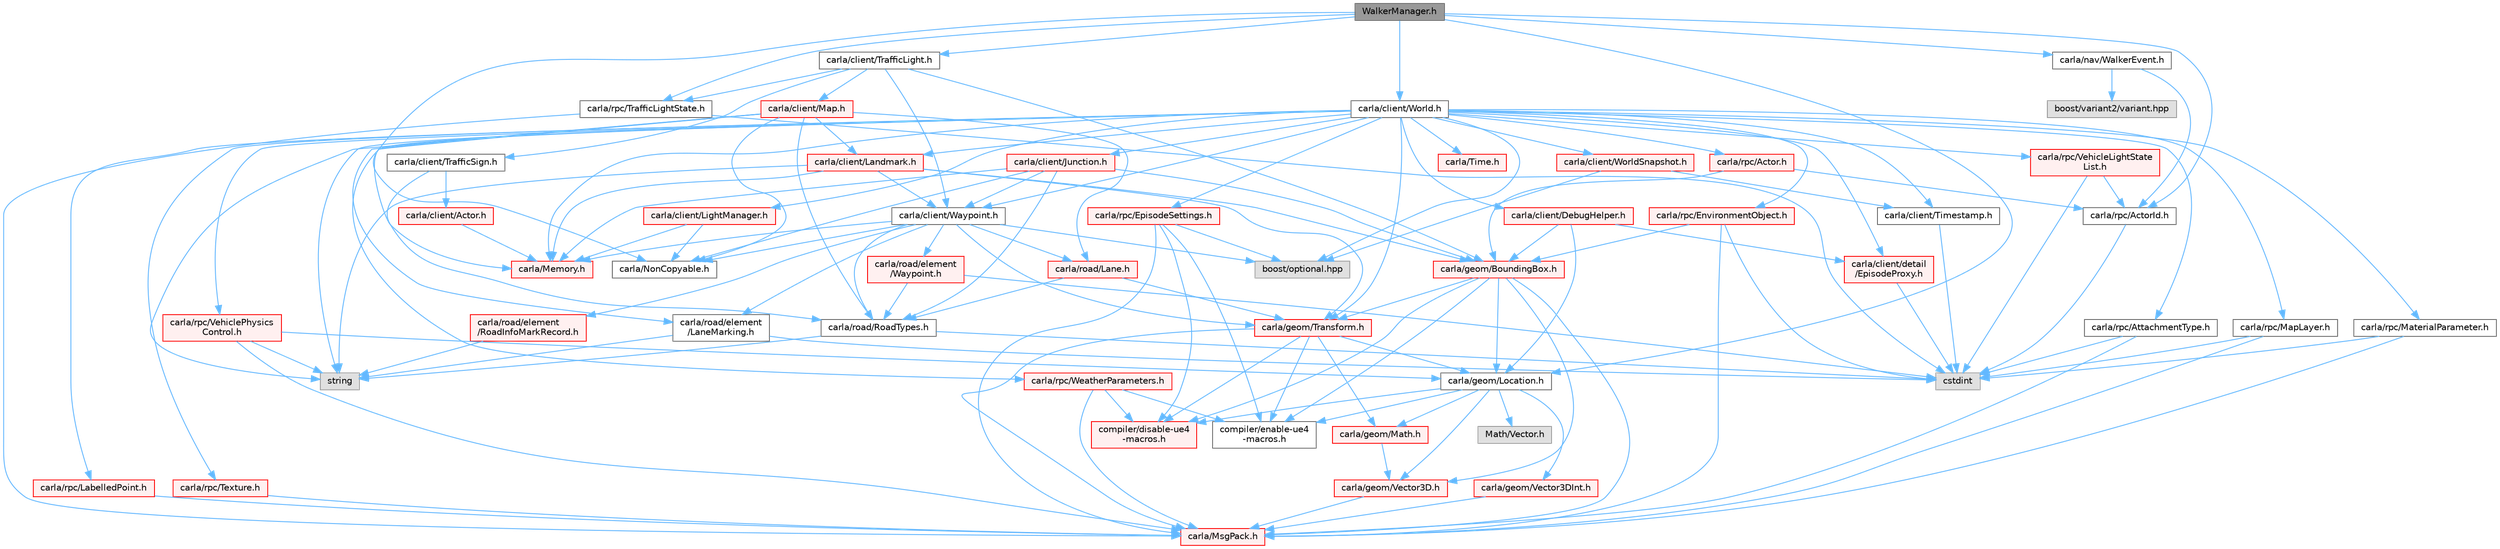 digraph "WalkerManager.h"
{
 // INTERACTIVE_SVG=YES
 // LATEX_PDF_SIZE
  bgcolor="transparent";
  edge [fontname=Helvetica,fontsize=10,labelfontname=Helvetica,labelfontsize=10];
  node [fontname=Helvetica,fontsize=10,shape=box,height=0.2,width=0.4];
  Node1 [id="Node000001",label="WalkerManager.h",height=0.2,width=0.4,color="gray40", fillcolor="grey60", style="filled", fontcolor="black",tooltip=" "];
  Node1 -> Node2 [id="edge1_Node000001_Node000002",color="steelblue1",style="solid",tooltip=" "];
  Node2 [id="Node000002",label="carla/NonCopyable.h",height=0.2,width=0.4,color="grey40", fillcolor="white", style="filled",URL="$d4/dd8/LibCarla_2source_2carla_2NonCopyable_8h.html",tooltip=" "];
  Node1 -> Node3 [id="edge2_Node000001_Node000003",color="steelblue1",style="solid",tooltip=" "];
  Node3 [id="Node000003",label="carla/client/TrafficLight.h",height=0.2,width=0.4,color="grey40", fillcolor="white", style="filled",URL="$d5/d9e/TrafficLight_8h.html",tooltip=" "];
  Node3 -> Node4 [id="edge3_Node000003_Node000004",color="steelblue1",style="solid",tooltip=" "];
  Node4 [id="Node000004",label="carla/client/TrafficSign.h",height=0.2,width=0.4,color="grey40", fillcolor="white", style="filled",URL="$d6/d83/TrafficSign_8h.html",tooltip=" "];
  Node4 -> Node5 [id="edge4_Node000004_Node000005",color="steelblue1",style="solid",tooltip=" "];
  Node5 [id="Node000005",label="carla/client/Actor.h",height=0.2,width=0.4,color="red", fillcolor="#FFF0F0", style="filled",URL="$da/d48/client_2Actor_8h.html",tooltip=" "];
  Node5 -> Node10 [id="edge5_Node000005_Node000010",color="steelblue1",style="solid",tooltip=" "];
  Node10 [id="Node000010",label="carla/Memory.h",height=0.2,width=0.4,color="red", fillcolor="#FFF0F0", style="filled",URL="$de/d5c/Memory_8h.html",tooltip=" "];
  Node4 -> Node70 [id="edge6_Node000004_Node000070",color="steelblue1",style="solid",tooltip=" "];
  Node70 [id="Node000070",label="carla/road/RoadTypes.h",height=0.2,width=0.4,color="grey40", fillcolor="white", style="filled",URL="$d6/dbb/RoadTypes_8h.html",tooltip=" "];
  Node70 -> Node24 [id="edge7_Node000070_Node000024",color="steelblue1",style="solid",tooltip=" "];
  Node24 [id="Node000024",label="cstdint",height=0.2,width=0.4,color="grey60", fillcolor="#E0E0E0", style="filled",tooltip=" "];
  Node70 -> Node62 [id="edge8_Node000070_Node000062",color="steelblue1",style="solid",tooltip=" "];
  Node62 [id="Node000062",label="string",height=0.2,width=0.4,color="grey60", fillcolor="#E0E0E0", style="filled",tooltip=" "];
  Node3 -> Node105 [id="edge9_Node000003_Node000105",color="steelblue1",style="solid",tooltip=" "];
  Node105 [id="Node000105",label="carla/rpc/TrafficLightState.h",height=0.2,width=0.4,color="grey40", fillcolor="white", style="filled",URL="$d1/d16/LibCarla_2source_2carla_2rpc_2TrafficLightState_8h.html",tooltip=" "];
  Node105 -> Node26 [id="edge10_Node000105_Node000026",color="steelblue1",style="solid",tooltip=" "];
  Node26 [id="Node000026",label="carla/MsgPack.h",height=0.2,width=0.4,color="red", fillcolor="#FFF0F0", style="filled",URL="$d9/d6f/MsgPack_8h.html",tooltip=" "];
  Node105 -> Node24 [id="edge11_Node000105_Node000024",color="steelblue1",style="solid",tooltip=" "];
  Node3 -> Node60 [id="edge12_Node000003_Node000060",color="steelblue1",style="solid",tooltip=" "];
  Node60 [id="Node000060",label="carla/client/Waypoint.h",height=0.2,width=0.4,color="grey40", fillcolor="white", style="filled",URL="$d0/d47/client_2Waypoint_8h.html",tooltip=" "];
  Node60 -> Node10 [id="edge13_Node000060_Node000010",color="steelblue1",style="solid",tooltip=" "];
  Node60 -> Node2 [id="edge14_Node000060_Node000002",color="steelblue1",style="solid",tooltip=" "];
  Node60 -> Node35 [id="edge15_Node000060_Node000035",color="steelblue1",style="solid",tooltip=" "];
  Node35 [id="Node000035",label="carla/geom/Transform.h",height=0.2,width=0.4,color="red", fillcolor="#FFF0F0", style="filled",URL="$de/d17/geom_2Transform_8h.html",tooltip=" "];
  Node35 -> Node26 [id="edge16_Node000035_Node000026",color="steelblue1",style="solid",tooltip=" "];
  Node35 -> Node36 [id="edge17_Node000035_Node000036",color="steelblue1",style="solid",tooltip=" "];
  Node36 [id="Node000036",label="carla/geom/Location.h",height=0.2,width=0.4,color="grey40", fillcolor="white", style="filled",URL="$d9/d8b/geom_2Location_8h.html",tooltip=" "];
  Node36 -> Node37 [id="edge18_Node000036_Node000037",color="steelblue1",style="solid",tooltip=" "];
  Node37 [id="Node000037",label="carla/geom/Vector3D.h",height=0.2,width=0.4,color="red", fillcolor="#FFF0F0", style="filled",URL="$de/d70/geom_2Vector3D_8h.html",tooltip=" "];
  Node37 -> Node26 [id="edge19_Node000037_Node000026",color="steelblue1",style="solid",tooltip=" "];
  Node36 -> Node39 [id="edge20_Node000036_Node000039",color="steelblue1",style="solid",tooltip=" "];
  Node39 [id="Node000039",label="carla/geom/Vector3DInt.h",height=0.2,width=0.4,color="red", fillcolor="#FFF0F0", style="filled",URL="$d1/da4/Vector3DInt_8h.html",tooltip=" "];
  Node39 -> Node26 [id="edge21_Node000039_Node000026",color="steelblue1",style="solid",tooltip=" "];
  Node36 -> Node40 [id="edge22_Node000036_Node000040",color="steelblue1",style="solid",tooltip=" "];
  Node40 [id="Node000040",label="carla/geom/Math.h",height=0.2,width=0.4,color="red", fillcolor="#FFF0F0", style="filled",URL="$db/d8a/Math_8h.html",tooltip=" "];
  Node40 -> Node37 [id="edge23_Node000040_Node000037",color="steelblue1",style="solid",tooltip=" "];
  Node36 -> Node42 [id="edge24_Node000036_Node000042",color="steelblue1",style="solid",tooltip=" "];
  Node42 [id="Node000042",label="compiler/enable-ue4\l-macros.h",height=0.2,width=0.4,color="grey40", fillcolor="white", style="filled",URL="$d9/da2/enable-ue4-macros_8h.html",tooltip=" "];
  Node36 -> Node43 [id="edge25_Node000036_Node000043",color="steelblue1",style="solid",tooltip=" "];
  Node43 [id="Node000043",label="Math/Vector.h",height=0.2,width=0.4,color="grey60", fillcolor="#E0E0E0", style="filled",tooltip=" "];
  Node36 -> Node44 [id="edge26_Node000036_Node000044",color="steelblue1",style="solid",tooltip=" "];
  Node44 [id="Node000044",label="compiler/disable-ue4\l-macros.h",height=0.2,width=0.4,color="red", fillcolor="#FFF0F0", style="filled",URL="$d2/d02/disable-ue4-macros_8h.html",tooltip=" "];
  Node35 -> Node40 [id="edge27_Node000035_Node000040",color="steelblue1",style="solid",tooltip=" "];
  Node35 -> Node42 [id="edge28_Node000035_Node000042",color="steelblue1",style="solid",tooltip=" "];
  Node35 -> Node44 [id="edge29_Node000035_Node000044",color="steelblue1",style="solid",tooltip=" "];
  Node60 -> Node61 [id="edge30_Node000060_Node000061",color="steelblue1",style="solid",tooltip=" "];
  Node61 [id="Node000061",label="carla/road/element\l/LaneMarking.h",height=0.2,width=0.4,color="grey40", fillcolor="white", style="filled",URL="$d5/d4c/LaneMarking_8h.html",tooltip=" "];
  Node61 -> Node24 [id="edge31_Node000061_Node000024",color="steelblue1",style="solid",tooltip=" "];
  Node61 -> Node62 [id="edge32_Node000061_Node000062",color="steelblue1",style="solid",tooltip=" "];
  Node60 -> Node63 [id="edge33_Node000060_Node000063",color="steelblue1",style="solid",tooltip=" "];
  Node63 [id="Node000063",label="carla/road/element\l/RoadInfoMarkRecord.h",height=0.2,width=0.4,color="red", fillcolor="#FFF0F0", style="filled",URL="$dd/d32/RoadInfoMarkRecord_8h.html",tooltip=" "];
  Node63 -> Node62 [id="edge34_Node000063_Node000062",color="steelblue1",style="solid",tooltip=" "];
  Node60 -> Node69 [id="edge35_Node000060_Node000069",color="steelblue1",style="solid",tooltip=" "];
  Node69 [id="Node000069",label="carla/road/element\l/Waypoint.h",height=0.2,width=0.4,color="red", fillcolor="#FFF0F0", style="filled",URL="$d3/dbb/road_2element_2Waypoint_8h.html",tooltip=" "];
  Node69 -> Node70 [id="edge36_Node000069_Node000070",color="steelblue1",style="solid",tooltip=" "];
  Node69 -> Node24 [id="edge37_Node000069_Node000024",color="steelblue1",style="solid",tooltip=" "];
  Node60 -> Node72 [id="edge38_Node000060_Node000072",color="steelblue1",style="solid",tooltip=" "];
  Node72 [id="Node000072",label="carla/road/Lane.h",height=0.2,width=0.4,color="red", fillcolor="#FFF0F0", style="filled",URL="$d8/d27/Lane_8h.html",tooltip=" "];
  Node72 -> Node35 [id="edge39_Node000072_Node000035",color="steelblue1",style="solid",tooltip=" "];
  Node72 -> Node70 [id="edge40_Node000072_Node000070",color="steelblue1",style="solid",tooltip=" "];
  Node60 -> Node70 [id="edge41_Node000060_Node000070",color="steelblue1",style="solid",tooltip=" "];
  Node60 -> Node83 [id="edge42_Node000060_Node000083",color="steelblue1",style="solid",tooltip=" "];
  Node83 [id="Node000083",label="boost/optional.hpp",height=0.2,width=0.4,color="grey60", fillcolor="#E0E0E0", style="filled",tooltip=" "];
  Node3 -> Node176 [id="edge43_Node000003_Node000176",color="steelblue1",style="solid",tooltip=" "];
  Node176 [id="Node000176",label="carla/client/Map.h",height=0.2,width=0.4,color="red", fillcolor="#FFF0F0", style="filled",URL="$d4/d9d/client_2Map_8h.html",tooltip=" "];
  Node176 -> Node10 [id="edge44_Node000176_Node000010",color="steelblue1",style="solid",tooltip=" "];
  Node176 -> Node2 [id="edge45_Node000176_Node000002",color="steelblue1",style="solid",tooltip=" "];
  Node176 -> Node61 [id="edge46_Node000176_Node000061",color="steelblue1",style="solid",tooltip=" "];
  Node176 -> Node72 [id="edge47_Node000176_Node000072",color="steelblue1",style="solid",tooltip=" "];
  Node176 -> Node70 [id="edge48_Node000176_Node000070",color="steelblue1",style="solid",tooltip=" "];
  Node176 -> Node59 [id="edge49_Node000176_Node000059",color="steelblue1",style="solid",tooltip=" "];
  Node59 [id="Node000059",label="carla/client/Landmark.h",height=0.2,width=0.4,color="red", fillcolor="#FFF0F0", style="filled",URL="$db/d18/Landmark_8h.html",tooltip=" "];
  Node59 -> Node10 [id="edge50_Node000059_Node000010",color="steelblue1",style="solid",tooltip=" "];
  Node59 -> Node60 [id="edge51_Node000059_Node000060",color="steelblue1",style="solid",tooltip=" "];
  Node59 -> Node35 [id="edge52_Node000059_Node000035",color="steelblue1",style="solid",tooltip=" "];
  Node59 -> Node25 [id="edge53_Node000059_Node000025",color="steelblue1",style="solid",tooltip=" "];
  Node25 [id="Node000025",label="carla/geom/BoundingBox.h",height=0.2,width=0.4,color="red", fillcolor="#FFF0F0", style="filled",URL="$d2/dfe/LibCarla_2source_2carla_2geom_2BoundingBox_8h.html",tooltip=" "];
  Node25 -> Node26 [id="edge54_Node000025_Node000026",color="steelblue1",style="solid",tooltip=" "];
  Node25 -> Node35 [id="edge55_Node000025_Node000035",color="steelblue1",style="solid",tooltip=" "];
  Node25 -> Node36 [id="edge56_Node000025_Node000036",color="steelblue1",style="solid",tooltip=" "];
  Node25 -> Node37 [id="edge57_Node000025_Node000037",color="steelblue1",style="solid",tooltip=" "];
  Node25 -> Node42 [id="edge58_Node000025_Node000042",color="steelblue1",style="solid",tooltip=" "];
  Node25 -> Node44 [id="edge59_Node000025_Node000044",color="steelblue1",style="solid",tooltip=" "];
  Node59 -> Node62 [id="edge60_Node000059_Node000062",color="steelblue1",style="solid",tooltip=" "];
  Node176 -> Node62 [id="edge61_Node000176_Node000062",color="steelblue1",style="solid",tooltip=" "];
  Node3 -> Node25 [id="edge62_Node000003_Node000025",color="steelblue1",style="solid",tooltip=" "];
  Node1 -> Node16 [id="edge63_Node000001_Node000016",color="steelblue1",style="solid",tooltip=" "];
  Node16 [id="Node000016",label="carla/client/World.h",height=0.2,width=0.4,color="grey40", fillcolor="white", style="filled",URL="$dd/d5b/World_8h.html",tooltip=" "];
  Node16 -> Node10 [id="edge64_Node000016_Node000010",color="steelblue1",style="solid",tooltip=" "];
  Node16 -> Node17 [id="edge65_Node000016_Node000017",color="steelblue1",style="solid",tooltip=" "];
  Node17 [id="Node000017",label="carla/Time.h",height=0.2,width=0.4,color="red", fillcolor="#FFF0F0", style="filled",URL="$d2/d33/Time_8h.html",tooltip=" "];
  Node16 -> Node20 [id="edge66_Node000016_Node000020",color="steelblue1",style="solid",tooltip=" "];
  Node20 [id="Node000020",label="carla/client/DebugHelper.h",height=0.2,width=0.4,color="red", fillcolor="#FFF0F0", style="filled",URL="$d1/dbe/DebugHelper_8h.html",tooltip=" "];
  Node20 -> Node21 [id="edge67_Node000020_Node000021",color="steelblue1",style="solid",tooltip=" "];
  Node21 [id="Node000021",label="carla/client/detail\l/EpisodeProxy.h",height=0.2,width=0.4,color="red", fillcolor="#FFF0F0", style="filled",URL="$dc/dc2/EpisodeProxy_8h.html",tooltip=" "];
  Node21 -> Node24 [id="edge68_Node000021_Node000024",color="steelblue1",style="solid",tooltip=" "];
  Node20 -> Node25 [id="edge69_Node000020_Node000025",color="steelblue1",style="solid",tooltip=" "];
  Node20 -> Node36 [id="edge70_Node000020_Node000036",color="steelblue1",style="solid",tooltip=" "];
  Node16 -> Node59 [id="edge71_Node000016_Node000059",color="steelblue1",style="solid",tooltip=" "];
  Node16 -> Node60 [id="edge72_Node000016_Node000060",color="steelblue1",style="solid",tooltip=" "];
  Node16 -> Node87 [id="edge73_Node000016_Node000087",color="steelblue1",style="solid",tooltip=" "];
  Node87 [id="Node000087",label="carla/client/Junction.h",height=0.2,width=0.4,color="red", fillcolor="#FFF0F0", style="filled",URL="$dd/d55/client_2Junction_8h.html",tooltip=" "];
  Node87 -> Node10 [id="edge74_Node000087_Node000010",color="steelblue1",style="solid",tooltip=" "];
  Node87 -> Node2 [id="edge75_Node000087_Node000002",color="steelblue1",style="solid",tooltip=" "];
  Node87 -> Node70 [id="edge76_Node000087_Node000070",color="steelblue1",style="solid",tooltip=" "];
  Node87 -> Node25 [id="edge77_Node000087_Node000025",color="steelblue1",style="solid",tooltip=" "];
  Node87 -> Node60 [id="edge78_Node000087_Node000060",color="steelblue1",style="solid",tooltip=" "];
  Node16 -> Node91 [id="edge79_Node000016_Node000091",color="steelblue1",style="solid",tooltip=" "];
  Node91 [id="Node000091",label="carla/client/LightManager.h",height=0.2,width=0.4,color="red", fillcolor="#FFF0F0", style="filled",URL="$dd/d9a/LightManager_8h.html",tooltip=" "];
  Node91 -> Node10 [id="edge80_Node000091_Node000010",color="steelblue1",style="solid",tooltip=" "];
  Node91 -> Node2 [id="edge81_Node000091_Node000002",color="steelblue1",style="solid",tooltip=" "];
  Node16 -> Node98 [id="edge82_Node000016_Node000098",color="steelblue1",style="solid",tooltip=" "];
  Node98 [id="Node000098",label="carla/client/Timestamp.h",height=0.2,width=0.4,color="grey40", fillcolor="white", style="filled",URL="$d7/d66/Timestamp_8h.html",tooltip=" "];
  Node98 -> Node24 [id="edge83_Node000098_Node000024",color="steelblue1",style="solid",tooltip=" "];
  Node16 -> Node99 [id="edge84_Node000016_Node000099",color="steelblue1",style="solid",tooltip=" "];
  Node99 [id="Node000099",label="carla/client/WorldSnapshot.h",height=0.2,width=0.4,color="red", fillcolor="#FFF0F0", style="filled",URL="$df/d11/WorldSnapshot_8h.html",tooltip=" "];
  Node99 -> Node98 [id="edge85_Node000099_Node000098",color="steelblue1",style="solid",tooltip=" "];
  Node99 -> Node83 [id="edge86_Node000099_Node000083",color="steelblue1",style="solid",tooltip=" "];
  Node16 -> Node21 [id="edge87_Node000016_Node000021",color="steelblue1",style="solid",tooltip=" "];
  Node16 -> Node35 [id="edge88_Node000016_Node000035",color="steelblue1",style="solid",tooltip=" "];
  Node16 -> Node128 [id="edge89_Node000016_Node000128",color="steelblue1",style="solid",tooltip=" "];
  Node128 [id="Node000128",label="carla/rpc/Actor.h",height=0.2,width=0.4,color="red", fillcolor="#FFF0F0", style="filled",URL="$d8/d73/rpc_2Actor_8h.html",tooltip=" "];
  Node128 -> Node25 [id="edge90_Node000128_Node000025",color="steelblue1",style="solid",tooltip=" "];
  Node128 -> Node101 [id="edge91_Node000128_Node000101",color="steelblue1",style="solid",tooltip=" "];
  Node101 [id="Node000101",label="carla/rpc/ActorId.h",height=0.2,width=0.4,color="grey40", fillcolor="white", style="filled",URL="$d3/d89/ActorId_8h.html",tooltip=" "];
  Node101 -> Node24 [id="edge92_Node000101_Node000024",color="steelblue1",style="solid",tooltip=" "];
  Node16 -> Node146 [id="edge93_Node000016_Node000146",color="steelblue1",style="solid",tooltip=" "];
  Node146 [id="Node000146",label="carla/rpc/AttachmentType.h",height=0.2,width=0.4,color="grey40", fillcolor="white", style="filled",URL="$d9/df7/AttachmentType_8h.html",tooltip=" "];
  Node146 -> Node26 [id="edge94_Node000146_Node000026",color="steelblue1",style="solid",tooltip=" "];
  Node146 -> Node24 [id="edge95_Node000146_Node000024",color="steelblue1",style="solid",tooltip=" "];
  Node16 -> Node147 [id="edge96_Node000016_Node000147",color="steelblue1",style="solid",tooltip=" "];
  Node147 [id="Node000147",label="carla/rpc/EpisodeSettings.h",height=0.2,width=0.4,color="red", fillcolor="#FFF0F0", style="filled",URL="$db/df7/LibCarla_2source_2carla_2rpc_2EpisodeSettings_8h.html",tooltip=" "];
  Node147 -> Node26 [id="edge97_Node000147_Node000026",color="steelblue1",style="solid",tooltip=" "];
  Node147 -> Node42 [id="edge98_Node000147_Node000042",color="steelblue1",style="solid",tooltip=" "];
  Node147 -> Node44 [id="edge99_Node000147_Node000044",color="steelblue1",style="solid",tooltip=" "];
  Node147 -> Node83 [id="edge100_Node000147_Node000083",color="steelblue1",style="solid",tooltip=" "];
  Node16 -> Node152 [id="edge101_Node000016_Node000152",color="steelblue1",style="solid",tooltip=" "];
  Node152 [id="Node000152",label="carla/rpc/EnvironmentObject.h",height=0.2,width=0.4,color="red", fillcolor="#FFF0F0", style="filled",URL="$de/d10/LibCarla_2source_2carla_2rpc_2EnvironmentObject_8h.html",tooltip=" "];
  Node152 -> Node26 [id="edge102_Node000152_Node000026",color="steelblue1",style="solid",tooltip=" "];
  Node152 -> Node24 [id="edge103_Node000152_Node000024",color="steelblue1",style="solid",tooltip=" "];
  Node152 -> Node25 [id="edge104_Node000152_Node000025",color="steelblue1",style="solid",tooltip=" "];
  Node16 -> Node154 [id="edge105_Node000016_Node000154",color="steelblue1",style="solid",tooltip=" "];
  Node154 [id="Node000154",label="carla/rpc/LabelledPoint.h",height=0.2,width=0.4,color="red", fillcolor="#FFF0F0", style="filled",URL="$d2/dd4/LabelledPoint_8h.html",tooltip=" "];
  Node154 -> Node26 [id="edge106_Node000154_Node000026",color="steelblue1",style="solid",tooltip=" "];
  Node16 -> Node156 [id="edge107_Node000016_Node000156",color="steelblue1",style="solid",tooltip=" "];
  Node156 [id="Node000156",label="carla/rpc/MapLayer.h",height=0.2,width=0.4,color="grey40", fillcolor="white", style="filled",URL="$d0/dc2/MapLayer_8h.html",tooltip=" "];
  Node156 -> Node26 [id="edge108_Node000156_Node000026",color="steelblue1",style="solid",tooltip=" "];
  Node156 -> Node24 [id="edge109_Node000156_Node000024",color="steelblue1",style="solid",tooltip=" "];
  Node16 -> Node157 [id="edge110_Node000016_Node000157",color="steelblue1",style="solid",tooltip=" "];
  Node157 [id="Node000157",label="carla/rpc/VehiclePhysics\lControl.h",height=0.2,width=0.4,color="red", fillcolor="#FFF0F0", style="filled",URL="$d1/d8e/LibCarla_2source_2carla_2rpc_2VehiclePhysicsControl_8h.html",tooltip=" "];
  Node157 -> Node26 [id="edge111_Node000157_Node000026",color="steelblue1",style="solid",tooltip=" "];
  Node157 -> Node36 [id="edge112_Node000157_Node000036",color="steelblue1",style="solid",tooltip=" "];
  Node157 -> Node62 [id="edge113_Node000157_Node000062",color="steelblue1",style="solid",tooltip=" "];
  Node16 -> Node164 [id="edge114_Node000016_Node000164",color="steelblue1",style="solid",tooltip=" "];
  Node164 [id="Node000164",label="carla/rpc/WeatherParameters.h",height=0.2,width=0.4,color="red", fillcolor="#FFF0F0", style="filled",URL="$da/d0c/LibCarla_2source_2carla_2rpc_2WeatherParameters_8h.html",tooltip=" "];
  Node164 -> Node26 [id="edge115_Node000164_Node000026",color="steelblue1",style="solid",tooltip=" "];
  Node164 -> Node42 [id="edge116_Node000164_Node000042",color="steelblue1",style="solid",tooltip=" "];
  Node164 -> Node44 [id="edge117_Node000164_Node000044",color="steelblue1",style="solid",tooltip=" "];
  Node16 -> Node167 [id="edge118_Node000016_Node000167",color="steelblue1",style="solid",tooltip=" "];
  Node167 [id="Node000167",label="carla/rpc/VehicleLightState\lList.h",height=0.2,width=0.4,color="red", fillcolor="#FFF0F0", style="filled",URL="$d8/d09/VehicleLightStateList_8h.html",tooltip=" "];
  Node167 -> Node101 [id="edge119_Node000167_Node000101",color="steelblue1",style="solid",tooltip=" "];
  Node167 -> Node24 [id="edge120_Node000167_Node000024",color="steelblue1",style="solid",tooltip=" "];
  Node16 -> Node171 [id="edge121_Node000016_Node000171",color="steelblue1",style="solid",tooltip=" "];
  Node171 [id="Node000171",label="carla/rpc/Texture.h",height=0.2,width=0.4,color="red", fillcolor="#FFF0F0", style="filled",URL="$d9/dbf/Texture_8h.html",tooltip=" "];
  Node171 -> Node26 [id="edge122_Node000171_Node000026",color="steelblue1",style="solid",tooltip=" "];
  Node16 -> Node172 [id="edge123_Node000016_Node000172",color="steelblue1",style="solid",tooltip=" "];
  Node172 [id="Node000172",label="carla/rpc/MaterialParameter.h",height=0.2,width=0.4,color="grey40", fillcolor="white", style="filled",URL="$d7/d10/MaterialParameter_8h.html",tooltip=" "];
  Node172 -> Node26 [id="edge124_Node000172_Node000026",color="steelblue1",style="solid",tooltip=" "];
  Node172 -> Node24 [id="edge125_Node000172_Node000024",color="steelblue1",style="solid",tooltip=" "];
  Node16 -> Node62 [id="edge126_Node000016_Node000062",color="steelblue1",style="solid",tooltip=" "];
  Node16 -> Node83 [id="edge127_Node000016_Node000083",color="steelblue1",style="solid",tooltip=" "];
  Node1 -> Node36 [id="edge128_Node000001_Node000036",color="steelblue1",style="solid",tooltip=" "];
  Node1 -> Node194 [id="edge129_Node000001_Node000194",color="steelblue1",style="solid",tooltip=" "];
  Node194 [id="Node000194",label="carla/nav/WalkerEvent.h",height=0.2,width=0.4,color="grey40", fillcolor="white", style="filled",URL="$de/d25/WalkerEvent_8h.html",tooltip=" "];
  Node194 -> Node95 [id="edge130_Node000194_Node000095",color="steelblue1",style="solid",tooltip=" "];
  Node95 [id="Node000095",label="boost/variant2/variant.hpp",height=0.2,width=0.4,color="grey60", fillcolor="#E0E0E0", style="filled",tooltip=" "];
  Node194 -> Node101 [id="edge131_Node000194_Node000101",color="steelblue1",style="solid",tooltip=" "];
  Node1 -> Node101 [id="edge132_Node000001_Node000101",color="steelblue1",style="solid",tooltip=" "];
  Node1 -> Node105 [id="edge133_Node000001_Node000105",color="steelblue1",style="solid",tooltip=" "];
}
